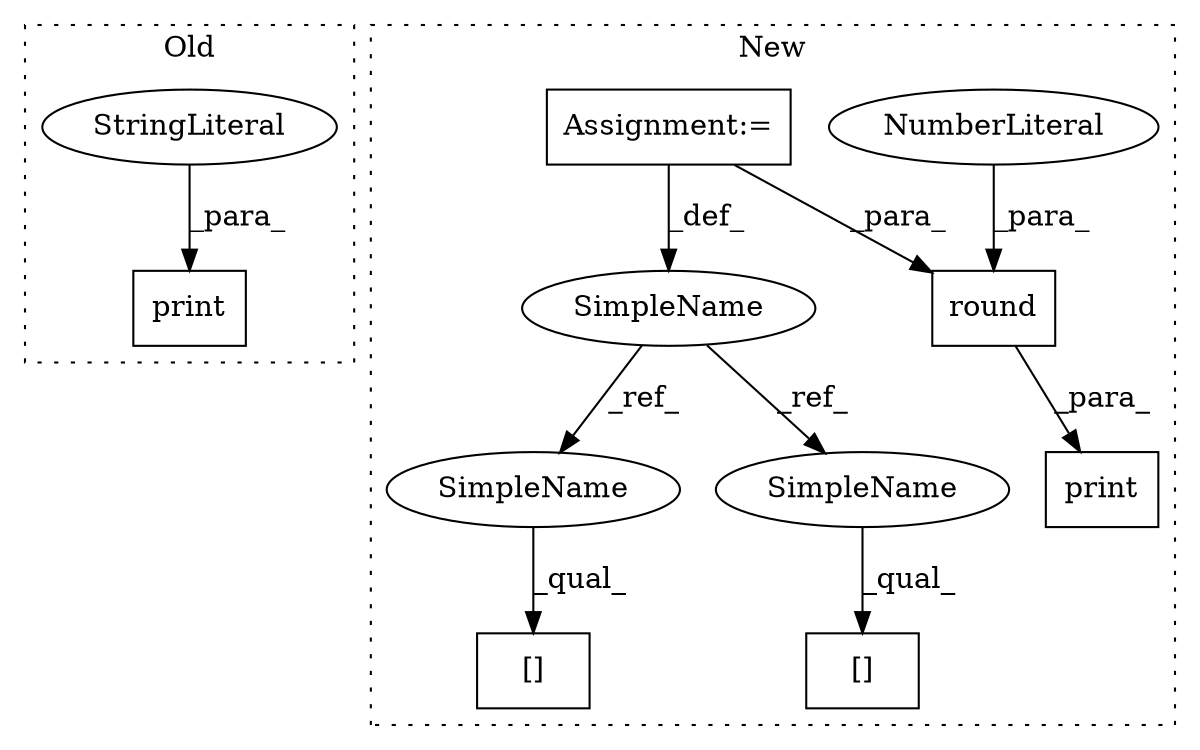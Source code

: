 digraph G {
subgraph cluster0 {
1 [label="print" a="32" s="12985,13004" l="6,1" shape="box"];
3 [label="StringLiteral" a="45" s="12991" l="13" shape="ellipse"];
label = "Old";
style="dotted";
}
subgraph cluster1 {
2 [label="round" a="32" s="13508,13559" l="6,1" shape="box"];
4 [label="NumberLiteral" a="34" s="13558" l="1" shape="ellipse"];
5 [label="print" a="32" s="13473,13561" l="6,1" shape="box"];
6 [label="Assignment:=" a="7" s="12784,12886" l="53,2" shape="box"];
7 [label="[]" a="2" s="12900,12916" l="15,1" shape="box"];
8 [label="SimpleName" a="42" s="12858" l="14" shape="ellipse"];
9 [label="[]" a="2" s="12988,13004" l="15,1" shape="box"];
10 [label="SimpleName" a="42" s="12900" l="14" shape="ellipse"];
11 [label="SimpleName" a="42" s="12988" l="14" shape="ellipse"];
label = "New";
style="dotted";
}
2 -> 5 [label="_para_"];
3 -> 1 [label="_para_"];
4 -> 2 [label="_para_"];
6 -> 8 [label="_def_"];
6 -> 2 [label="_para_"];
8 -> 10 [label="_ref_"];
8 -> 11 [label="_ref_"];
10 -> 7 [label="_qual_"];
11 -> 9 [label="_qual_"];
}
